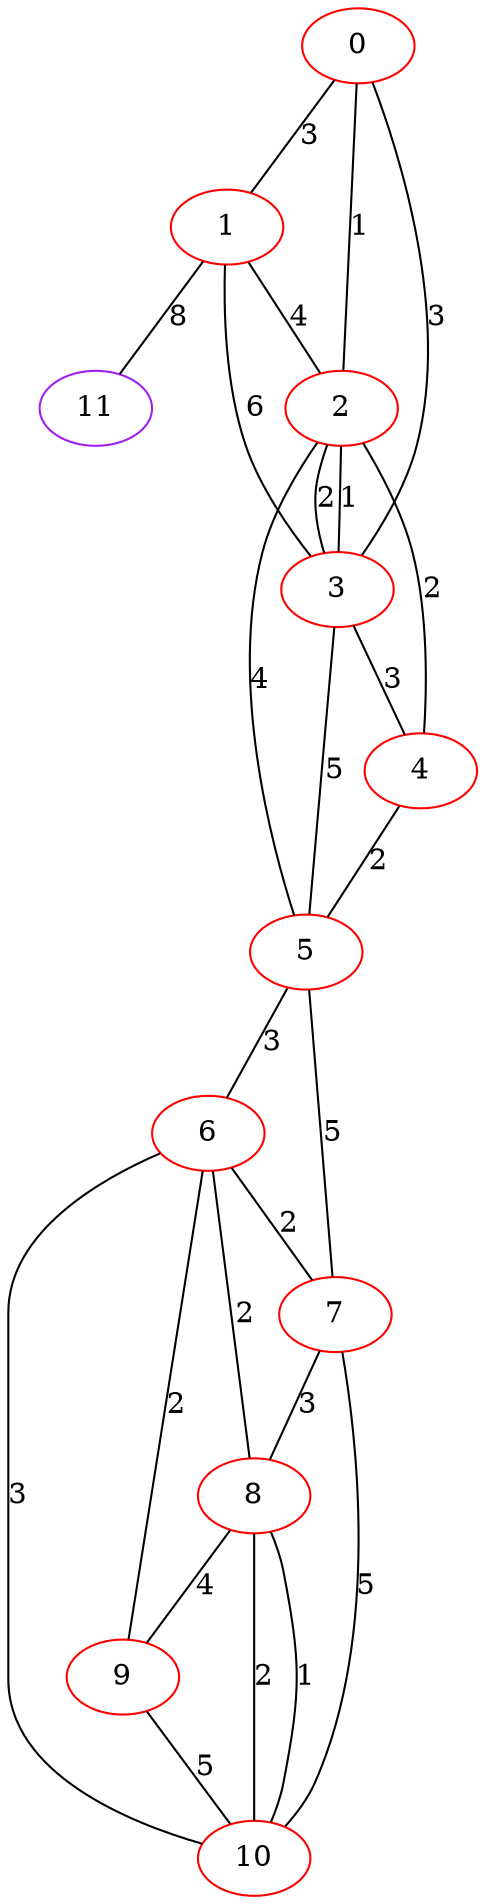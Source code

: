 graph "" {
0 [color=red, weight=1];
1 [color=red, weight=1];
2 [color=red, weight=1];
3 [color=red, weight=1];
4 [color=red, weight=1];
5 [color=red, weight=1];
6 [color=red, weight=1];
7 [color=red, weight=1];
8 [color=red, weight=1];
9 [color=red, weight=1];
10 [color=red, weight=1];
11 [color=purple, weight=4];
0 -- 1  [key=0, label=3];
0 -- 2  [key=0, label=1];
0 -- 3  [key=0, label=3];
1 -- 11  [key=0, label=8];
1 -- 2  [key=0, label=4];
1 -- 3  [key=0, label=6];
2 -- 3  [key=0, label=1];
2 -- 3  [key=1, label=2];
2 -- 4  [key=0, label=2];
2 -- 5  [key=0, label=4];
3 -- 4  [key=0, label=3];
3 -- 5  [key=0, label=5];
4 -- 5  [key=0, label=2];
5 -- 6  [key=0, label=3];
5 -- 7  [key=0, label=5];
6 -- 8  [key=0, label=2];
6 -- 9  [key=0, label=2];
6 -- 10  [key=0, label=3];
6 -- 7  [key=0, label=2];
7 -- 8  [key=0, label=3];
7 -- 10  [key=0, label=5];
8 -- 9  [key=0, label=4];
8 -- 10  [key=0, label=2];
8 -- 10  [key=1, label=1];
9 -- 10  [key=0, label=5];
}
